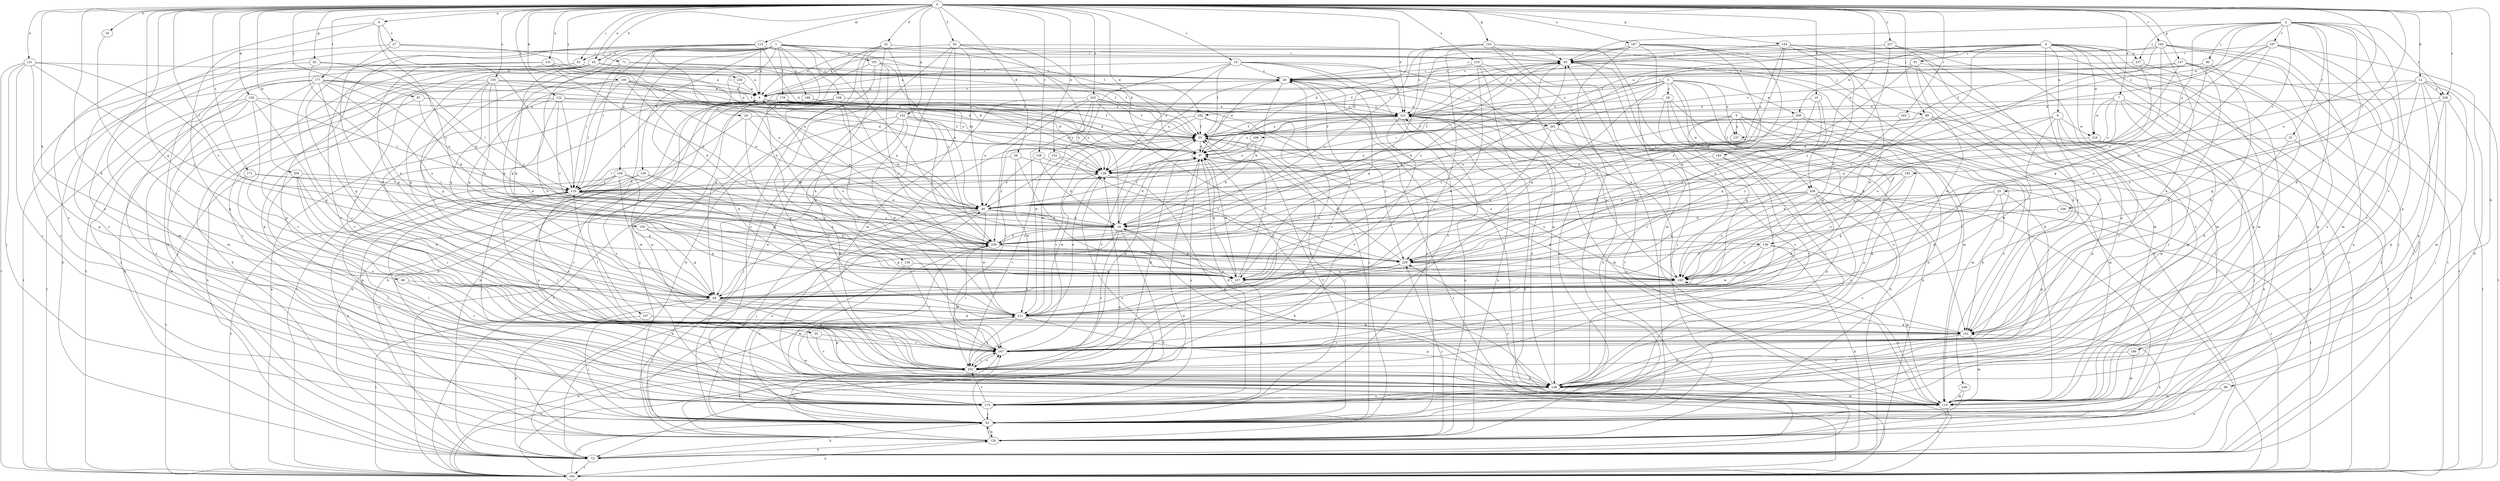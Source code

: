 strict digraph  {
0;
1;
2;
3;
4;
5;
6;
7;
8;
9;
12;
15;
16;
18;
19;
20;
25;
26;
27;
28;
32;
35;
36;
37;
43;
46;
50;
51;
55;
62;
64;
66;
71;
73;
81;
82;
87;
89;
90;
91;
92;
98;
100;
101;
105;
106;
107;
108;
110;
115;
119;
121;
122;
126;
128;
129;
131;
133;
135;
136;
137;
138;
147;
148;
150;
152;
153;
154;
156;
157;
158;
163;
165;
167;
171;
175;
177;
178;
182;
183;
184;
187;
188;
191;
192;
193;
196;
197;
198;
201;
202;
204;
208;
209;
210;
211;
218;
221;
226;
227;
228;
229;
233;
237;
238;
239;
0 -> 6  [label=a];
0 -> 7  [label=a];
0 -> 12  [label=b];
0 -> 15  [label=b];
0 -> 16  [label=b];
0 -> 19  [label=c];
0 -> 32  [label=d];
0 -> 35  [label=d];
0 -> 36  [label=d];
0 -> 37  [label=d];
0 -> 43  [label=e];
0 -> 50  [label=f];
0 -> 62  [label=g];
0 -> 64  [label=g];
0 -> 66  [label=h];
0 -> 71  [label=h];
0 -> 81  [label=i];
0 -> 87  [label=j];
0 -> 89  [label=j];
0 -> 98  [label=k];
0 -> 100  [label=k];
0 -> 105  [label=l];
0 -> 106  [label=l];
0 -> 115  [label=m];
0 -> 121  [label=n];
0 -> 122  [label=n];
0 -> 131  [label=o];
0 -> 133  [label=o];
0 -> 135  [label=o];
0 -> 136  [label=o];
0 -> 147  [label=p];
0 -> 150  [label=q];
0 -> 152  [label=q];
0 -> 153  [label=q];
0 -> 154  [label=q];
0 -> 158  [label=r];
0 -> 163  [label=r];
0 -> 165  [label=r];
0 -> 171  [label=s];
0 -> 175  [label=s];
0 -> 177  [label=t];
0 -> 187  [label=u];
0 -> 204  [label=w];
0 -> 208  [label=w];
0 -> 218  [label=x];
0 -> 221  [label=x];
0 -> 226  [label=y];
0 -> 227  [label=y];
0 -> 228  [label=y];
0 -> 233  [label=z];
1 -> 20  [label=c];
1 -> 43  [label=e];
1 -> 64  [label=g];
1 -> 81  [label=i];
1 -> 89  [label=j];
1 -> 107  [label=l];
1 -> 108  [label=l];
1 -> 110  [label=l];
1 -> 126  [label=n];
1 -> 128  [label=n];
1 -> 136  [label=o];
1 -> 156  [label=q];
1 -> 167  [label=r];
1 -> 178  [label=t];
1 -> 182  [label=t];
1 -> 188  [label=u];
1 -> 191  [label=u];
2 -> 25  [label=c];
2 -> 37  [label=d];
2 -> 51  [label=f];
2 -> 82  [label=i];
2 -> 90  [label=j];
2 -> 101  [label=k];
2 -> 137  [label=o];
2 -> 148  [label=p];
2 -> 175  [label=s];
2 -> 192  [label=u];
2 -> 196  [label=v];
2 -> 197  [label=v];
2 -> 228  [label=y];
2 -> 237  [label=z];
3 -> 18  [label=b];
3 -> 26  [label=c];
3 -> 119  [label=m];
3 -> 129  [label=n];
3 -> 137  [label=o];
3 -> 157  [label=q];
3 -> 182  [label=t];
3 -> 198  [label=v];
3 -> 208  [label=w];
3 -> 209  [label=w];
3 -> 221  [label=x];
4 -> 8  [label=a];
4 -> 9  [label=a];
4 -> 55  [label=f];
4 -> 73  [label=h];
4 -> 91  [label=j];
4 -> 92  [label=j];
4 -> 119  [label=m];
4 -> 167  [label=r];
4 -> 175  [label=s];
4 -> 193  [label=u];
4 -> 201  [label=v];
4 -> 209  [label=w];
4 -> 210  [label=w];
4 -> 237  [label=z];
5 -> 46  [label=e];
5 -> 55  [label=f];
5 -> 119  [label=m];
5 -> 137  [label=o];
5 -> 148  [label=p];
5 -> 167  [label=r];
5 -> 183  [label=t];
5 -> 238  [label=z];
5 -> 239  [label=z];
6 -> 27  [label=c];
6 -> 110  [label=l];
6 -> 148  [label=p];
6 -> 175  [label=s];
6 -> 239  [label=z];
7 -> 138  [label=o];
7 -> 148  [label=p];
7 -> 175  [label=s];
7 -> 184  [label=t];
7 -> 193  [label=u];
7 -> 210  [label=w];
7 -> 221  [label=x];
8 -> 46  [label=e];
8 -> 148  [label=p];
8 -> 167  [label=r];
8 -> 193  [label=u];
8 -> 210  [label=w];
8 -> 211  [label=w];
9 -> 28  [label=c];
9 -> 37  [label=d];
9 -> 46  [label=e];
9 -> 110  [label=l];
9 -> 184  [label=t];
9 -> 201  [label=v];
9 -> 211  [label=w];
9 -> 221  [label=x];
12 -> 46  [label=e];
12 -> 64  [label=g];
12 -> 92  [label=j];
12 -> 119  [label=m];
12 -> 148  [label=p];
12 -> 167  [label=r];
12 -> 184  [label=t];
12 -> 201  [label=v];
12 -> 228  [label=y];
15 -> 157  [label=q];
15 -> 221  [label=x];
15 -> 229  [label=y];
15 -> 239  [label=z];
16 -> 167  [label=r];
18 -> 9  [label=a];
18 -> 37  [label=d];
18 -> 55  [label=f];
18 -> 64  [label=g];
18 -> 73  [label=h];
18 -> 82  [label=i];
18 -> 157  [label=q];
18 -> 202  [label=v];
18 -> 239  [label=z];
19 -> 9  [label=a];
19 -> 28  [label=c];
19 -> 46  [label=e];
19 -> 55  [label=f];
19 -> 138  [label=o];
19 -> 148  [label=p];
19 -> 157  [label=q];
19 -> 175  [label=s];
19 -> 221  [label=x];
20 -> 55  [label=f];
20 -> 73  [label=h];
20 -> 211  [label=w];
20 -> 239  [label=z];
25 -> 18  [label=b];
25 -> 46  [label=e];
25 -> 64  [label=g];
25 -> 101  [label=k];
25 -> 148  [label=p];
26 -> 64  [label=g];
26 -> 73  [label=h];
26 -> 175  [label=s];
26 -> 184  [label=t];
26 -> 221  [label=x];
27 -> 82  [label=i];
27 -> 138  [label=o];
27 -> 175  [label=s];
27 -> 211  [label=w];
28 -> 9  [label=a];
28 -> 18  [label=b];
28 -> 37  [label=d];
28 -> 138  [label=o];
28 -> 184  [label=t];
28 -> 193  [label=u];
32 -> 82  [label=i];
32 -> 101  [label=k];
32 -> 148  [label=p];
32 -> 175  [label=s];
32 -> 184  [label=t];
32 -> 239  [label=z];
35 -> 167  [label=r];
35 -> 202  [label=v];
36 -> 110  [label=l];
36 -> 138  [label=o];
36 -> 157  [label=q];
36 -> 211  [label=w];
37 -> 138  [label=o];
37 -> 148  [label=p];
37 -> 157  [label=q];
37 -> 175  [label=s];
37 -> 221  [label=x];
43 -> 9  [label=a];
43 -> 28  [label=c];
43 -> 64  [label=g];
43 -> 73  [label=h];
43 -> 148  [label=p];
43 -> 157  [label=q];
43 -> 175  [label=s];
46 -> 18  [label=b];
46 -> 73  [label=h];
46 -> 82  [label=i];
46 -> 92  [label=j];
46 -> 211  [label=w];
46 -> 229  [label=y];
50 -> 9  [label=a];
50 -> 18  [label=b];
50 -> 37  [label=d];
50 -> 46  [label=e];
50 -> 82  [label=i];
50 -> 119  [label=m];
50 -> 129  [label=n];
50 -> 167  [label=r];
51 -> 37  [label=d];
51 -> 73  [label=h];
51 -> 101  [label=k];
55 -> 37  [label=d];
55 -> 92  [label=j];
55 -> 193  [label=u];
55 -> 221  [label=x];
55 -> 239  [label=z];
62 -> 18  [label=b];
62 -> 28  [label=c];
62 -> 175  [label=s];
62 -> 193  [label=u];
64 -> 55  [label=f];
64 -> 73  [label=h];
64 -> 82  [label=i];
64 -> 92  [label=j];
64 -> 101  [label=k];
64 -> 148  [label=p];
64 -> 184  [label=t];
64 -> 211  [label=w];
66 -> 64  [label=g];
66 -> 167  [label=r];
71 -> 28  [label=c];
71 -> 55  [label=f];
71 -> 110  [label=l];
71 -> 157  [label=q];
73 -> 184  [label=t];
81 -> 28  [label=c];
81 -> 55  [label=f];
81 -> 184  [label=t];
81 -> 202  [label=v];
82 -> 28  [label=c];
82 -> 37  [label=d];
82 -> 92  [label=j];
82 -> 193  [label=u];
82 -> 239  [label=z];
87 -> 18  [label=b];
87 -> 202  [label=v];
87 -> 221  [label=x];
89 -> 55  [label=f];
89 -> 73  [label=h];
89 -> 101  [label=k];
89 -> 148  [label=p];
89 -> 193  [label=u];
90 -> 9  [label=a];
90 -> 28  [label=c];
90 -> 101  [label=k];
90 -> 193  [label=u];
91 -> 18  [label=b];
91 -> 28  [label=c];
91 -> 73  [label=h];
91 -> 101  [label=k];
91 -> 211  [label=w];
92 -> 28  [label=c];
92 -> 46  [label=e];
92 -> 55  [label=f];
92 -> 73  [label=h];
92 -> 82  [label=i];
92 -> 129  [label=n];
92 -> 138  [label=o];
92 -> 202  [label=v];
92 -> 239  [label=z];
98 -> 119  [label=m];
98 -> 129  [label=n];
100 -> 9  [label=a];
100 -> 18  [label=b];
100 -> 37  [label=d];
100 -> 46  [label=e];
100 -> 55  [label=f];
100 -> 92  [label=j];
100 -> 110  [label=l];
100 -> 157  [label=q];
101 -> 37  [label=d];
101 -> 110  [label=l];
101 -> 119  [label=m];
101 -> 148  [label=p];
101 -> 167  [label=r];
105 -> 64  [label=g];
105 -> 157  [label=q];
105 -> 239  [label=z];
106 -> 18  [label=b];
106 -> 184  [label=t];
106 -> 193  [label=u];
107 -> 92  [label=j];
107 -> 101  [label=k];
108 -> 73  [label=h];
108 -> 129  [label=n];
108 -> 193  [label=u];
108 -> 221  [label=x];
108 -> 229  [label=y];
110 -> 46  [label=e];
110 -> 129  [label=n];
110 -> 138  [label=o];
110 -> 167  [label=r];
110 -> 184  [label=t];
110 -> 193  [label=u];
110 -> 239  [label=z];
115 -> 9  [label=a];
115 -> 37  [label=d];
115 -> 46  [label=e];
115 -> 55  [label=f];
115 -> 82  [label=i];
115 -> 129  [label=n];
115 -> 148  [label=p];
115 -> 167  [label=r];
119 -> 18  [label=b];
119 -> 73  [label=h];
119 -> 82  [label=i];
119 -> 193  [label=u];
119 -> 229  [label=y];
121 -> 28  [label=c];
121 -> 92  [label=j];
121 -> 148  [label=p];
121 -> 175  [label=s];
121 -> 184  [label=t];
121 -> 229  [label=y];
121 -> 239  [label=z];
122 -> 37  [label=d];
122 -> 73  [label=h];
122 -> 110  [label=l];
122 -> 193  [label=u];
122 -> 202  [label=v];
122 -> 221  [label=x];
122 -> 239  [label=z];
126 -> 119  [label=m];
126 -> 157  [label=q];
126 -> 167  [label=r];
126 -> 193  [label=u];
128 -> 110  [label=l];
128 -> 129  [label=n];
128 -> 157  [label=q];
128 -> 229  [label=y];
129 -> 55  [label=f];
129 -> 73  [label=h];
129 -> 92  [label=j];
129 -> 101  [label=k];
129 -> 138  [label=o];
129 -> 167  [label=r];
129 -> 221  [label=x];
129 -> 229  [label=y];
129 -> 239  [label=z];
131 -> 9  [label=a];
131 -> 18  [label=b];
131 -> 28  [label=c];
131 -> 46  [label=e];
131 -> 55  [label=f];
131 -> 64  [label=g];
131 -> 73  [label=h];
131 -> 119  [label=m];
133 -> 138  [label=o];
133 -> 202  [label=v];
133 -> 229  [label=y];
135 -> 9  [label=a];
135 -> 37  [label=d];
135 -> 64  [label=g];
135 -> 73  [label=h];
135 -> 157  [label=q];
135 -> 202  [label=v];
135 -> 221  [label=x];
135 -> 229  [label=y];
135 -> 239  [label=z];
136 -> 73  [label=h];
136 -> 119  [label=m];
136 -> 193  [label=u];
136 -> 211  [label=w];
136 -> 229  [label=y];
137 -> 138  [label=o];
137 -> 148  [label=p];
138 -> 110  [label=l];
138 -> 119  [label=m];
138 -> 211  [label=w];
147 -> 28  [label=c];
147 -> 55  [label=f];
147 -> 92  [label=j];
147 -> 101  [label=k];
147 -> 184  [label=t];
147 -> 229  [label=y];
148 -> 82  [label=i];
148 -> 110  [label=l];
148 -> 119  [label=m];
148 -> 175  [label=s];
148 -> 221  [label=x];
150 -> 64  [label=g];
150 -> 92  [label=j];
150 -> 110  [label=l];
150 -> 167  [label=r];
150 -> 175  [label=s];
150 -> 184  [label=t];
150 -> 221  [label=x];
152 -> 55  [label=f];
152 -> 92  [label=j];
152 -> 138  [label=o];
152 -> 148  [label=p];
152 -> 184  [label=t];
152 -> 211  [label=w];
152 -> 239  [label=z];
153 -> 37  [label=d];
153 -> 82  [label=i];
153 -> 101  [label=k];
153 -> 119  [label=m];
153 -> 184  [label=t];
153 -> 202  [label=v];
153 -> 239  [label=z];
154 -> 82  [label=i];
154 -> 138  [label=o];
154 -> 148  [label=p];
154 -> 184  [label=t];
154 -> 193  [label=u];
154 -> 211  [label=w];
154 -> 221  [label=x];
154 -> 239  [label=z];
156 -> 64  [label=g];
156 -> 92  [label=j];
156 -> 110  [label=l];
156 -> 148  [label=p];
156 -> 157  [label=q];
156 -> 211  [label=w];
157 -> 37  [label=d];
157 -> 55  [label=f];
157 -> 175  [label=s];
158 -> 18  [label=b];
158 -> 46  [label=e];
158 -> 138  [label=o];
163 -> 55  [label=f];
163 -> 229  [label=y];
165 -> 28  [label=c];
165 -> 64  [label=g];
165 -> 82  [label=i];
165 -> 101  [label=k];
165 -> 119  [label=m];
165 -> 129  [label=n];
165 -> 184  [label=t];
165 -> 229  [label=y];
167 -> 28  [label=c];
167 -> 37  [label=d];
167 -> 55  [label=f];
167 -> 202  [label=v];
171 -> 46  [label=e];
171 -> 110  [label=l];
171 -> 184  [label=t];
171 -> 202  [label=v];
175 -> 37  [label=d];
175 -> 92  [label=j];
175 -> 110  [label=l];
175 -> 202  [label=v];
175 -> 211  [label=w];
177 -> 9  [label=a];
177 -> 46  [label=e];
177 -> 55  [label=f];
177 -> 64  [label=g];
177 -> 73  [label=h];
177 -> 110  [label=l];
177 -> 119  [label=m];
177 -> 167  [label=r];
177 -> 184  [label=t];
177 -> 229  [label=y];
178 -> 18  [label=b];
178 -> 138  [label=o];
178 -> 175  [label=s];
178 -> 221  [label=x];
182 -> 55  [label=f];
182 -> 184  [label=t];
182 -> 202  [label=v];
182 -> 211  [label=w];
182 -> 229  [label=y];
183 -> 138  [label=o];
183 -> 148  [label=p];
183 -> 167  [label=r];
184 -> 9  [label=a];
184 -> 37  [label=d];
184 -> 92  [label=j];
184 -> 129  [label=n];
184 -> 167  [label=r];
184 -> 211  [label=w];
187 -> 73  [label=h];
187 -> 82  [label=i];
187 -> 92  [label=j];
187 -> 119  [label=m];
187 -> 157  [label=q];
187 -> 175  [label=s];
187 -> 221  [label=x];
187 -> 229  [label=y];
187 -> 239  [label=z];
188 -> 37  [label=d];
188 -> 55  [label=f];
188 -> 73  [label=h];
188 -> 92  [label=j];
188 -> 148  [label=p];
188 -> 221  [label=x];
191 -> 28  [label=c];
191 -> 46  [label=e];
191 -> 64  [label=g];
191 -> 73  [label=h];
191 -> 193  [label=u];
192 -> 18  [label=b];
192 -> 64  [label=g];
192 -> 110  [label=l];
192 -> 193  [label=u];
193 -> 64  [label=g];
193 -> 221  [label=x];
196 -> 119  [label=m];
196 -> 202  [label=v];
197 -> 9  [label=a];
197 -> 73  [label=h];
197 -> 82  [label=i];
197 -> 110  [label=l];
197 -> 119  [label=m];
197 -> 175  [label=s];
197 -> 229  [label=y];
198 -> 18  [label=b];
198 -> 37  [label=d];
198 -> 138  [label=o];
201 -> 28  [label=c];
201 -> 73  [label=h];
201 -> 157  [label=q];
201 -> 202  [label=v];
201 -> 239  [label=z];
202 -> 28  [label=c];
202 -> 37  [label=d];
202 -> 110  [label=l];
202 -> 148  [label=p];
202 -> 167  [label=r];
204 -> 110  [label=l];
204 -> 148  [label=p];
204 -> 167  [label=r];
204 -> 202  [label=v];
204 -> 211  [label=w];
208 -> 46  [label=e];
208 -> 92  [label=j];
208 -> 157  [label=q];
208 -> 175  [label=s];
208 -> 184  [label=t];
208 -> 193  [label=u];
208 -> 202  [label=v];
208 -> 211  [label=w];
208 -> 229  [label=y];
209 -> 46  [label=e];
209 -> 55  [label=f];
209 -> 92  [label=j];
209 -> 119  [label=m];
209 -> 157  [label=q];
210 -> 37  [label=d];
210 -> 92  [label=j];
210 -> 129  [label=n];
210 -> 167  [label=r];
211 -> 101  [label=k];
211 -> 138  [label=o];
211 -> 148  [label=p];
211 -> 202  [label=v];
218 -> 28  [label=c];
218 -> 55  [label=f];
218 -> 73  [label=h];
218 -> 129  [label=n];
218 -> 167  [label=r];
218 -> 211  [label=w];
221 -> 55  [label=f];
221 -> 73  [label=h];
221 -> 82  [label=i];
221 -> 110  [label=l];
221 -> 119  [label=m];
221 -> 129  [label=n];
221 -> 202  [label=v];
226 -> 9  [label=a];
226 -> 138  [label=o];
227 -> 82  [label=i];
227 -> 119  [label=m];
227 -> 167  [label=r];
227 -> 229  [label=y];
228 -> 92  [label=j];
228 -> 148  [label=p];
228 -> 184  [label=t];
228 -> 221  [label=x];
228 -> 229  [label=y];
229 -> 37  [label=d];
229 -> 157  [label=q];
229 -> 167  [label=r];
229 -> 193  [label=u];
233 -> 46  [label=e];
233 -> 55  [label=f];
233 -> 64  [label=g];
233 -> 92  [label=j];
233 -> 138  [label=o];
233 -> 202  [label=v];
233 -> 211  [label=w];
233 -> 221  [label=x];
233 -> 229  [label=y];
237 -> 28  [label=c];
237 -> 148  [label=p];
237 -> 157  [label=q];
238 -> 119  [label=m];
238 -> 129  [label=n];
239 -> 18  [label=b];
239 -> 110  [label=l];
239 -> 119  [label=m];
239 -> 167  [label=r];
239 -> 229  [label=y];
}
